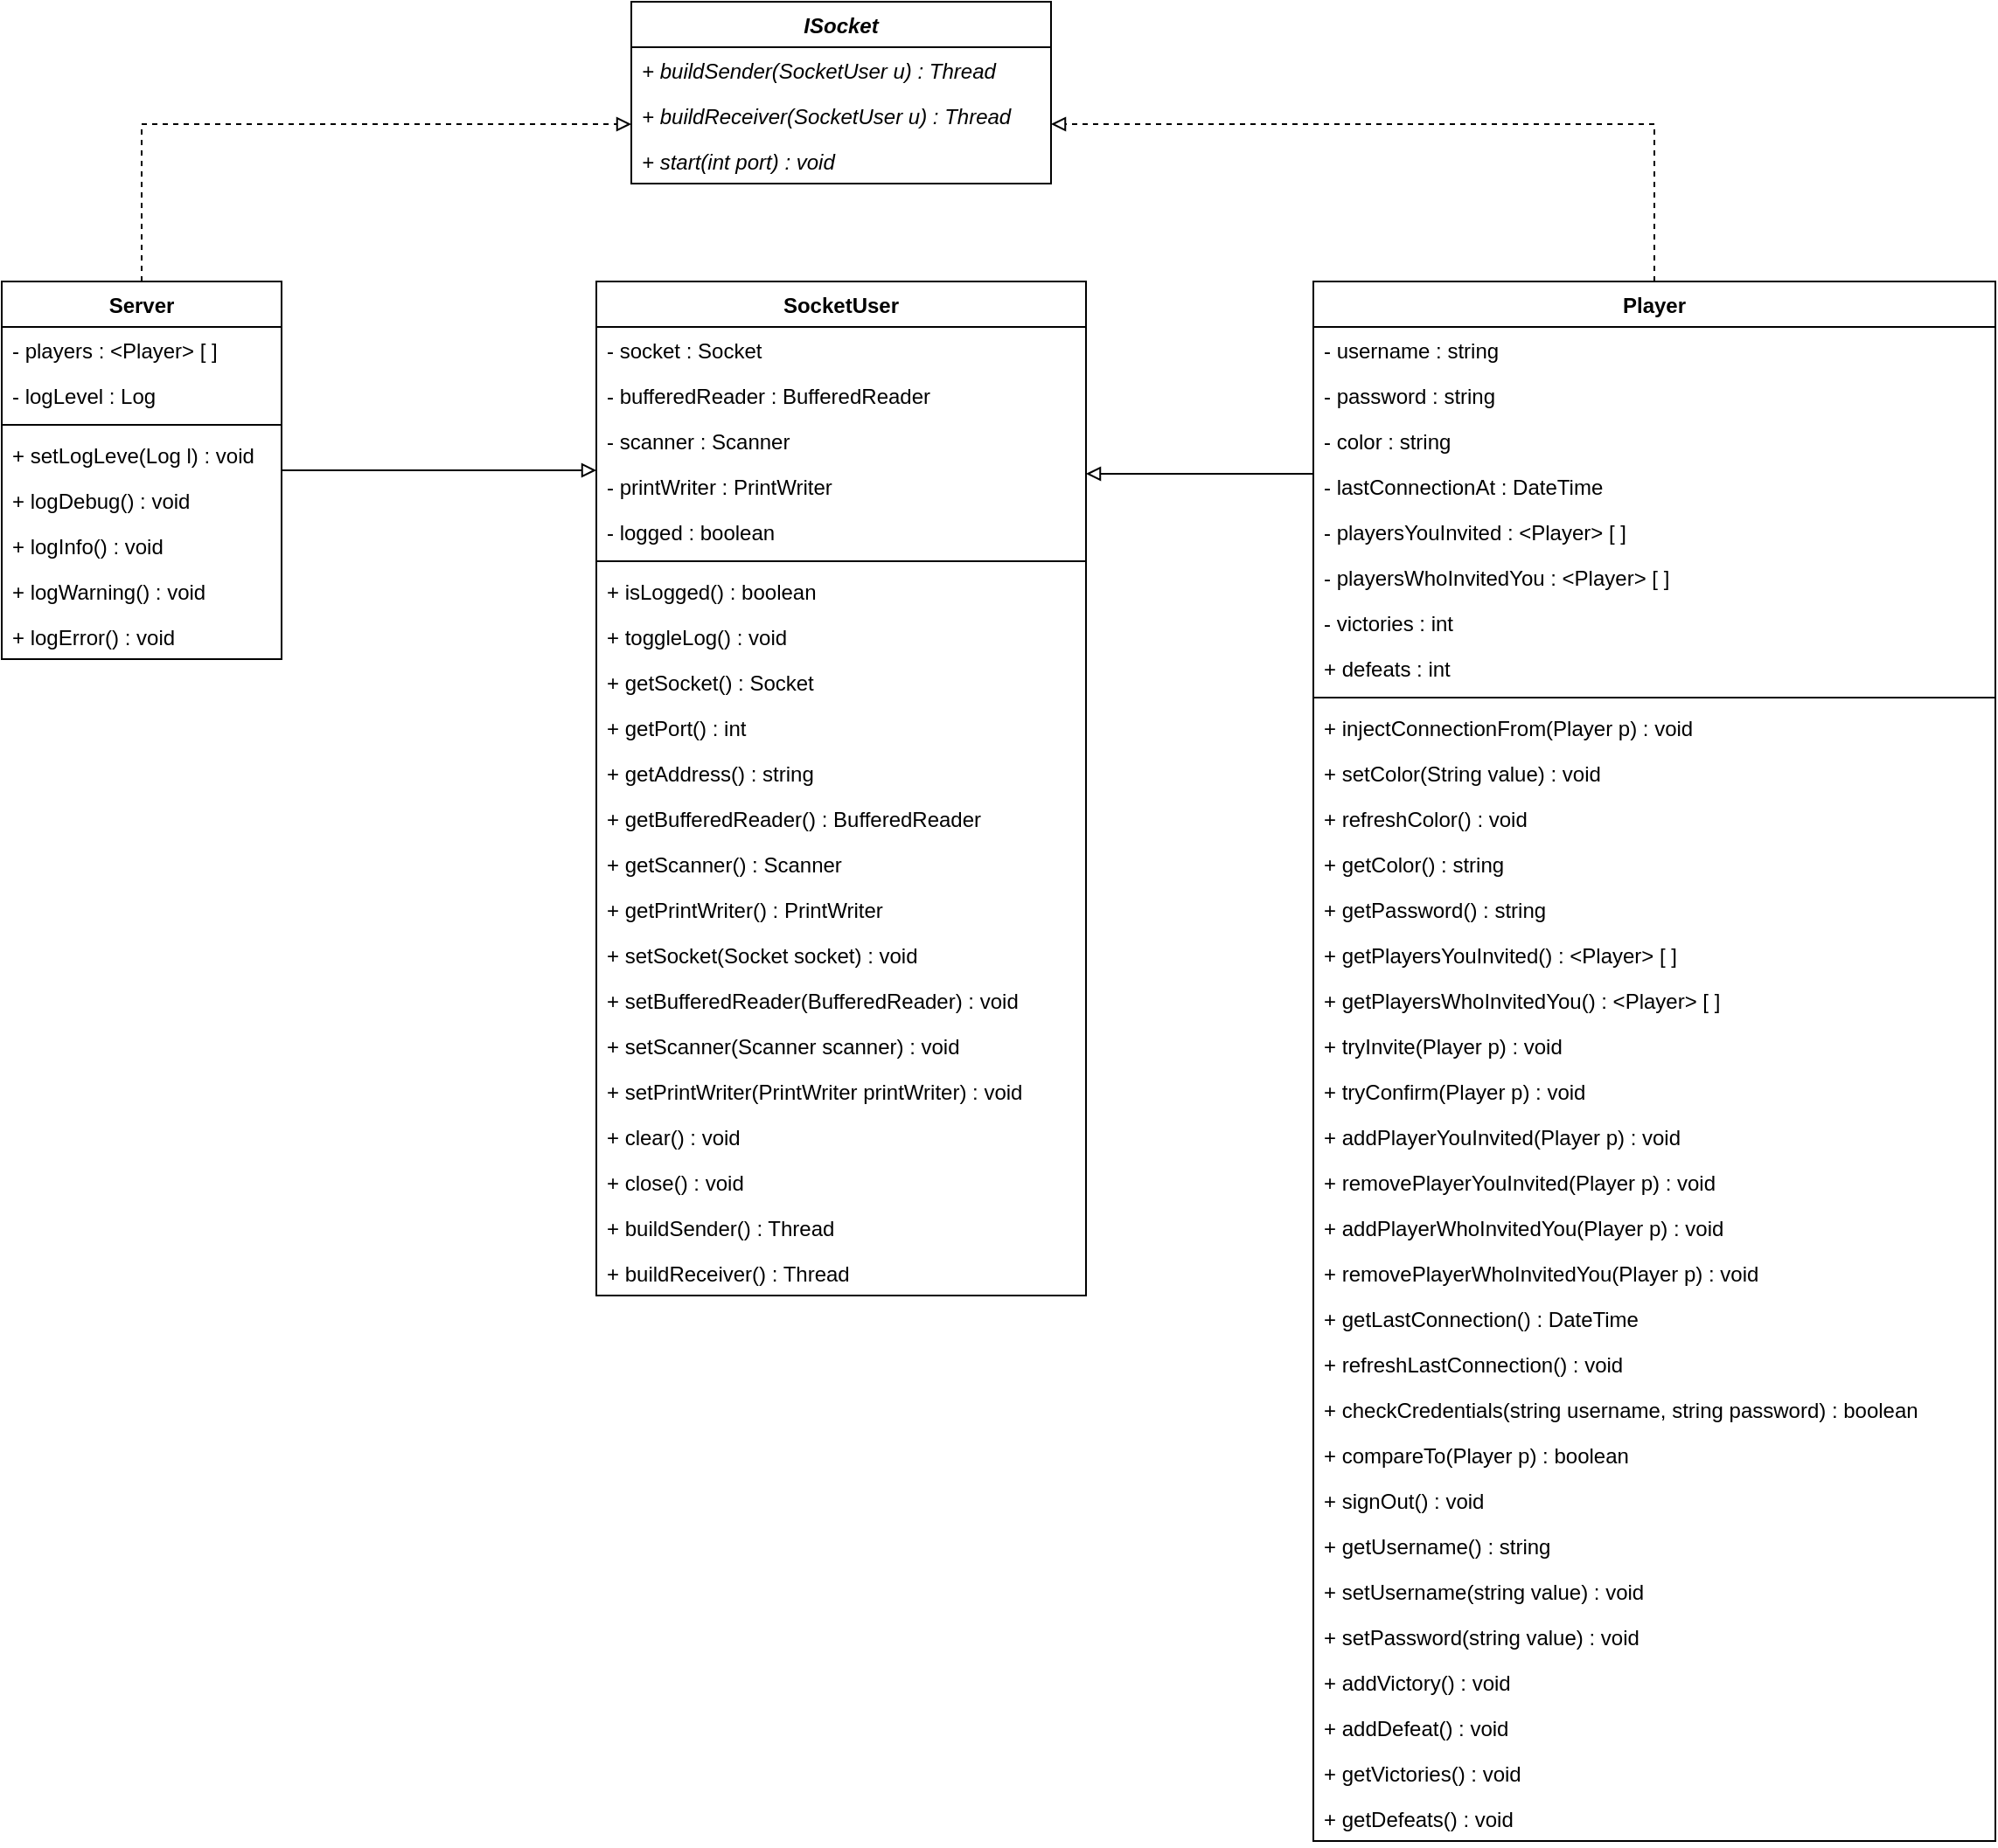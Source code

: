 <mxfile version="20.3.0" type="device"><diagram id="BFO-EwvNy-ULQei5Lm8x" name="Page-1"><mxGraphModel dx="1497" dy="902" grid="1" gridSize="10" guides="1" tooltips="1" connect="1" arrows="1" fold="1" page="1" pageScale="1" pageWidth="827" pageHeight="1169" math="0" shadow="0"><root><mxCell id="0"/><mxCell id="1" parent="0"/><mxCell id="BAEk61qTbd7mbpD0ZhBW-1" value="SocketUser" style="swimlane;fontStyle=1;align=center;verticalAlign=top;childLayout=stackLayout;horizontal=1;startSize=26;horizontalStack=0;resizeParent=1;resizeParentMax=0;resizeLast=0;collapsible=1;marginBottom=0;" vertex="1" parent="1"><mxGeometry x="410" y="190" width="280" height="580" as="geometry"/></mxCell><mxCell id="BAEk61qTbd7mbpD0ZhBW-2" value="- socket : Socket" style="text;strokeColor=none;fillColor=none;align=left;verticalAlign=top;spacingLeft=4;spacingRight=4;overflow=hidden;rotatable=0;points=[[0,0.5],[1,0.5]];portConstraint=eastwest;" vertex="1" parent="BAEk61qTbd7mbpD0ZhBW-1"><mxGeometry y="26" width="280" height="26" as="geometry"/></mxCell><mxCell id="BAEk61qTbd7mbpD0ZhBW-5" value="- bufferedReader : BufferedReader" style="text;strokeColor=none;fillColor=none;align=left;verticalAlign=top;spacingLeft=4;spacingRight=4;overflow=hidden;rotatable=0;points=[[0,0.5],[1,0.5]];portConstraint=eastwest;" vertex="1" parent="BAEk61qTbd7mbpD0ZhBW-1"><mxGeometry y="52" width="280" height="26" as="geometry"/></mxCell><mxCell id="BAEk61qTbd7mbpD0ZhBW-6" value="- scanner : Scanner" style="text;strokeColor=none;fillColor=none;align=left;verticalAlign=top;spacingLeft=4;spacingRight=4;overflow=hidden;rotatable=0;points=[[0,0.5],[1,0.5]];portConstraint=eastwest;" vertex="1" parent="BAEk61qTbd7mbpD0ZhBW-1"><mxGeometry y="78" width="280" height="26" as="geometry"/></mxCell><mxCell id="BAEk61qTbd7mbpD0ZhBW-7" value="- printWriter : PrintWriter" style="text;strokeColor=none;fillColor=none;align=left;verticalAlign=top;spacingLeft=4;spacingRight=4;overflow=hidden;rotatable=0;points=[[0,0.5],[1,0.5]];portConstraint=eastwest;" vertex="1" parent="BAEk61qTbd7mbpD0ZhBW-1"><mxGeometry y="104" width="280" height="26" as="geometry"/></mxCell><mxCell id="BAEk61qTbd7mbpD0ZhBW-8" value="- logged : boolean" style="text;strokeColor=none;fillColor=none;align=left;verticalAlign=top;spacingLeft=4;spacingRight=4;overflow=hidden;rotatable=0;points=[[0,0.5],[1,0.5]];portConstraint=eastwest;" vertex="1" parent="BAEk61qTbd7mbpD0ZhBW-1"><mxGeometry y="130" width="280" height="26" as="geometry"/></mxCell><mxCell id="BAEk61qTbd7mbpD0ZhBW-3" value="" style="line;strokeWidth=1;fillColor=none;align=left;verticalAlign=middle;spacingTop=-1;spacingLeft=3;spacingRight=3;rotatable=0;labelPosition=right;points=[];portConstraint=eastwest;strokeColor=inherit;" vertex="1" parent="BAEk61qTbd7mbpD0ZhBW-1"><mxGeometry y="156" width="280" height="8" as="geometry"/></mxCell><mxCell id="BAEk61qTbd7mbpD0ZhBW-4" value="+ isLogged() : boolean" style="text;strokeColor=none;fillColor=none;align=left;verticalAlign=top;spacingLeft=4;spacingRight=4;overflow=hidden;rotatable=0;points=[[0,0.5],[1,0.5]];portConstraint=eastwest;" vertex="1" parent="BAEk61qTbd7mbpD0ZhBW-1"><mxGeometry y="164" width="280" height="26" as="geometry"/></mxCell><mxCell id="BAEk61qTbd7mbpD0ZhBW-9" value="+ toggleLog() : void" style="text;strokeColor=none;fillColor=none;align=left;verticalAlign=top;spacingLeft=4;spacingRight=4;overflow=hidden;rotatable=0;points=[[0,0.5],[1,0.5]];portConstraint=eastwest;" vertex="1" parent="BAEk61qTbd7mbpD0ZhBW-1"><mxGeometry y="190" width="280" height="26" as="geometry"/></mxCell><mxCell id="BAEk61qTbd7mbpD0ZhBW-10" value="+ getSocket() : Socket" style="text;strokeColor=none;fillColor=none;align=left;verticalAlign=top;spacingLeft=4;spacingRight=4;overflow=hidden;rotatable=0;points=[[0,0.5],[1,0.5]];portConstraint=eastwest;" vertex="1" parent="BAEk61qTbd7mbpD0ZhBW-1"><mxGeometry y="216" width="280" height="26" as="geometry"/></mxCell><mxCell id="BAEk61qTbd7mbpD0ZhBW-11" value="+ getPort() : int" style="text;strokeColor=none;fillColor=none;align=left;verticalAlign=top;spacingLeft=4;spacingRight=4;overflow=hidden;rotatable=0;points=[[0,0.5],[1,0.5]];portConstraint=eastwest;" vertex="1" parent="BAEk61qTbd7mbpD0ZhBW-1"><mxGeometry y="242" width="280" height="26" as="geometry"/></mxCell><mxCell id="BAEk61qTbd7mbpD0ZhBW-12" value="+ getAddress() : string" style="text;strokeColor=none;fillColor=none;align=left;verticalAlign=top;spacingLeft=4;spacingRight=4;overflow=hidden;rotatable=0;points=[[0,0.5],[1,0.5]];portConstraint=eastwest;" vertex="1" parent="BAEk61qTbd7mbpD0ZhBW-1"><mxGeometry y="268" width="280" height="26" as="geometry"/></mxCell><mxCell id="BAEk61qTbd7mbpD0ZhBW-13" value="+ getBufferedReader() : BufferedReader" style="text;strokeColor=none;fillColor=none;align=left;verticalAlign=top;spacingLeft=4;spacingRight=4;overflow=hidden;rotatable=0;points=[[0,0.5],[1,0.5]];portConstraint=eastwest;" vertex="1" parent="BAEk61qTbd7mbpD0ZhBW-1"><mxGeometry y="294" width="280" height="26" as="geometry"/></mxCell><mxCell id="BAEk61qTbd7mbpD0ZhBW-14" value="+ getScanner() : Scanner" style="text;strokeColor=none;fillColor=none;align=left;verticalAlign=top;spacingLeft=4;spacingRight=4;overflow=hidden;rotatable=0;points=[[0,0.5],[1,0.5]];portConstraint=eastwest;" vertex="1" parent="BAEk61qTbd7mbpD0ZhBW-1"><mxGeometry y="320" width="280" height="26" as="geometry"/></mxCell><mxCell id="BAEk61qTbd7mbpD0ZhBW-15" value="+ getPrintWriter() : PrintWriter" style="text;strokeColor=none;fillColor=none;align=left;verticalAlign=top;spacingLeft=4;spacingRight=4;overflow=hidden;rotatable=0;points=[[0,0.5],[1,0.5]];portConstraint=eastwest;" vertex="1" parent="BAEk61qTbd7mbpD0ZhBW-1"><mxGeometry y="346" width="280" height="26" as="geometry"/></mxCell><mxCell id="BAEk61qTbd7mbpD0ZhBW-16" value="+ setSocket(Socket socket) : void" style="text;strokeColor=none;fillColor=none;align=left;verticalAlign=top;spacingLeft=4;spacingRight=4;overflow=hidden;rotatable=0;points=[[0,0.5],[1,0.5]];portConstraint=eastwest;" vertex="1" parent="BAEk61qTbd7mbpD0ZhBW-1"><mxGeometry y="372" width="280" height="26" as="geometry"/></mxCell><mxCell id="BAEk61qTbd7mbpD0ZhBW-17" value="+ setBufferedReader(BufferedReader) : void" style="text;strokeColor=none;fillColor=none;align=left;verticalAlign=top;spacingLeft=4;spacingRight=4;overflow=hidden;rotatable=0;points=[[0,0.5],[1,0.5]];portConstraint=eastwest;" vertex="1" parent="BAEk61qTbd7mbpD0ZhBW-1"><mxGeometry y="398" width="280" height="26" as="geometry"/></mxCell><mxCell id="BAEk61qTbd7mbpD0ZhBW-18" value="+ setScanner(Scanner scanner) : void" style="text;strokeColor=none;fillColor=none;align=left;verticalAlign=top;spacingLeft=4;spacingRight=4;overflow=hidden;rotatable=0;points=[[0,0.5],[1,0.5]];portConstraint=eastwest;" vertex="1" parent="BAEk61qTbd7mbpD0ZhBW-1"><mxGeometry y="424" width="280" height="26" as="geometry"/></mxCell><mxCell id="BAEk61qTbd7mbpD0ZhBW-19" value="+ setPrintWriter(PrintWriter printWriter) : void" style="text;strokeColor=none;fillColor=none;align=left;verticalAlign=top;spacingLeft=4;spacingRight=4;overflow=hidden;rotatable=0;points=[[0,0.5],[1,0.5]];portConstraint=eastwest;" vertex="1" parent="BAEk61qTbd7mbpD0ZhBW-1"><mxGeometry y="450" width="280" height="26" as="geometry"/></mxCell><mxCell id="BAEk61qTbd7mbpD0ZhBW-20" value="+ clear() : void" style="text;strokeColor=none;fillColor=none;align=left;verticalAlign=top;spacingLeft=4;spacingRight=4;overflow=hidden;rotatable=0;points=[[0,0.5],[1,0.5]];portConstraint=eastwest;" vertex="1" parent="BAEk61qTbd7mbpD0ZhBW-1"><mxGeometry y="476" width="280" height="26" as="geometry"/></mxCell><mxCell id="BAEk61qTbd7mbpD0ZhBW-21" value="+ close() : void" style="text;strokeColor=none;fillColor=none;align=left;verticalAlign=top;spacingLeft=4;spacingRight=4;overflow=hidden;rotatable=0;points=[[0,0.5],[1,0.5]];portConstraint=eastwest;" vertex="1" parent="BAEk61qTbd7mbpD0ZhBW-1"><mxGeometry y="502" width="280" height="26" as="geometry"/></mxCell><mxCell id="BAEk61qTbd7mbpD0ZhBW-56" value="+ buildSender() : Thread" style="text;strokeColor=none;fillColor=none;align=left;verticalAlign=top;spacingLeft=4;spacingRight=4;overflow=hidden;rotatable=0;points=[[0,0.5],[1,0.5]];portConstraint=eastwest;" vertex="1" parent="BAEk61qTbd7mbpD0ZhBW-1"><mxGeometry y="528" width="280" height="26" as="geometry"/></mxCell><mxCell id="BAEk61qTbd7mbpD0ZhBW-57" value="+ buildReceiver() : Thread" style="text;strokeColor=none;fillColor=none;align=left;verticalAlign=top;spacingLeft=4;spacingRight=4;overflow=hidden;rotatable=0;points=[[0,0.5],[1,0.5]];portConstraint=eastwest;" vertex="1" parent="BAEk61qTbd7mbpD0ZhBW-1"><mxGeometry y="554" width="280" height="26" as="geometry"/></mxCell><mxCell id="BAEk61qTbd7mbpD0ZhBW-64" style="edgeStyle=orthogonalEdgeStyle;rounded=0;orthogonalLoop=1;jettySize=auto;html=1;endArrow=block;endFill=0;" edge="1" parent="1" source="BAEk61qTbd7mbpD0ZhBW-26" target="BAEk61qTbd7mbpD0ZhBW-1"><mxGeometry relative="1" as="geometry"><Array as="points"><mxPoint x="750" y="300"/><mxPoint x="750" y="300"/></Array></mxGeometry></mxCell><mxCell id="BAEk61qTbd7mbpD0ZhBW-88" style="edgeStyle=orthogonalEdgeStyle;rounded=0;orthogonalLoop=1;jettySize=auto;html=1;dashed=1;endArrow=block;endFill=0;" edge="1" parent="1" source="BAEk61qTbd7mbpD0ZhBW-26" target="BAEk61qTbd7mbpD0ZhBW-81"><mxGeometry relative="1" as="geometry"><Array as="points"><mxPoint x="1015" y="100"/></Array></mxGeometry></mxCell><mxCell id="BAEk61qTbd7mbpD0ZhBW-26" value="Player" style="swimlane;fontStyle=1;align=center;verticalAlign=top;childLayout=stackLayout;horizontal=1;startSize=26;horizontalStack=0;resizeParent=1;resizeParentMax=0;resizeLast=0;collapsible=1;marginBottom=0;" vertex="1" parent="1"><mxGeometry x="820" y="190" width="390" height="892" as="geometry"/></mxCell><mxCell id="BAEk61qTbd7mbpD0ZhBW-27" value="- username : string" style="text;strokeColor=none;fillColor=none;align=left;verticalAlign=top;spacingLeft=4;spacingRight=4;overflow=hidden;rotatable=0;points=[[0,0.5],[1,0.5]];portConstraint=eastwest;" vertex="1" parent="BAEk61qTbd7mbpD0ZhBW-26"><mxGeometry y="26" width="390" height="26" as="geometry"/></mxCell><mxCell id="BAEk61qTbd7mbpD0ZhBW-30" value="- password : string" style="text;strokeColor=none;fillColor=none;align=left;verticalAlign=top;spacingLeft=4;spacingRight=4;overflow=hidden;rotatable=0;points=[[0,0.5],[1,0.5]];portConstraint=eastwest;" vertex="1" parent="BAEk61qTbd7mbpD0ZhBW-26"><mxGeometry y="52" width="390" height="26" as="geometry"/></mxCell><mxCell id="BAEk61qTbd7mbpD0ZhBW-31" value="- color : string" style="text;strokeColor=none;fillColor=none;align=left;verticalAlign=top;spacingLeft=4;spacingRight=4;overflow=hidden;rotatable=0;points=[[0,0.5],[1,0.5]];portConstraint=eastwest;" vertex="1" parent="BAEk61qTbd7mbpD0ZhBW-26"><mxGeometry y="78" width="390" height="26" as="geometry"/></mxCell><mxCell id="BAEk61qTbd7mbpD0ZhBW-32" value="- lastConnectionAt : DateTime" style="text;strokeColor=none;fillColor=none;align=left;verticalAlign=top;spacingLeft=4;spacingRight=4;overflow=hidden;rotatable=0;points=[[0,0.5],[1,0.5]];portConstraint=eastwest;" vertex="1" parent="BAEk61qTbd7mbpD0ZhBW-26"><mxGeometry y="104" width="390" height="26" as="geometry"/></mxCell><mxCell id="BAEk61qTbd7mbpD0ZhBW-33" value="- playersYouInvited : &lt;Player&gt; [ ]" style="text;strokeColor=none;fillColor=none;align=left;verticalAlign=top;spacingLeft=4;spacingRight=4;overflow=hidden;rotatable=0;points=[[0,0.5],[1,0.5]];portConstraint=eastwest;" vertex="1" parent="BAEk61qTbd7mbpD0ZhBW-26"><mxGeometry y="130" width="390" height="26" as="geometry"/></mxCell><mxCell id="BAEk61qTbd7mbpD0ZhBW-34" value="- playersWhoInvitedYou : &lt;Player&gt; [ ]" style="text;strokeColor=none;fillColor=none;align=left;verticalAlign=top;spacingLeft=4;spacingRight=4;overflow=hidden;rotatable=0;points=[[0,0.5],[1,0.5]];portConstraint=eastwest;" vertex="1" parent="BAEk61qTbd7mbpD0ZhBW-26"><mxGeometry y="156" width="390" height="26" as="geometry"/></mxCell><mxCell id="BAEk61qTbd7mbpD0ZhBW-58" value="- victories : int" style="text;strokeColor=none;fillColor=none;align=left;verticalAlign=top;spacingLeft=4;spacingRight=4;overflow=hidden;rotatable=0;points=[[0,0.5],[1,0.5]];portConstraint=eastwest;" vertex="1" parent="BAEk61qTbd7mbpD0ZhBW-26"><mxGeometry y="182" width="390" height="26" as="geometry"/></mxCell><mxCell id="BAEk61qTbd7mbpD0ZhBW-59" value="+ defeats : int" style="text;strokeColor=none;fillColor=none;align=left;verticalAlign=top;spacingLeft=4;spacingRight=4;overflow=hidden;rotatable=0;points=[[0,0.5],[1,0.5]];portConstraint=eastwest;" vertex="1" parent="BAEk61qTbd7mbpD0ZhBW-26"><mxGeometry y="208" width="390" height="26" as="geometry"/></mxCell><mxCell id="BAEk61qTbd7mbpD0ZhBW-28" value="" style="line;strokeWidth=1;fillColor=none;align=left;verticalAlign=middle;spacingTop=-1;spacingLeft=3;spacingRight=3;rotatable=0;labelPosition=right;points=[];portConstraint=eastwest;strokeColor=inherit;" vertex="1" parent="BAEk61qTbd7mbpD0ZhBW-26"><mxGeometry y="234" width="390" height="8" as="geometry"/></mxCell><mxCell id="BAEk61qTbd7mbpD0ZhBW-29" value="+ injectConnectionFrom(Player p) : void" style="text;strokeColor=none;fillColor=none;align=left;verticalAlign=top;spacingLeft=4;spacingRight=4;overflow=hidden;rotatable=0;points=[[0,0.5],[1,0.5]];portConstraint=eastwest;" vertex="1" parent="BAEk61qTbd7mbpD0ZhBW-26"><mxGeometry y="242" width="390" height="26" as="geometry"/></mxCell><mxCell id="BAEk61qTbd7mbpD0ZhBW-35" value="+ setColor(String value) : void" style="text;strokeColor=none;fillColor=none;align=left;verticalAlign=top;spacingLeft=4;spacingRight=4;overflow=hidden;rotatable=0;points=[[0,0.5],[1,0.5]];portConstraint=eastwest;" vertex="1" parent="BAEk61qTbd7mbpD0ZhBW-26"><mxGeometry y="268" width="390" height="26" as="geometry"/></mxCell><mxCell id="BAEk61qTbd7mbpD0ZhBW-46" value="+ refreshColor() : void" style="text;strokeColor=none;fillColor=none;align=left;verticalAlign=top;spacingLeft=4;spacingRight=4;overflow=hidden;rotatable=0;points=[[0,0.5],[1,0.5]];portConstraint=eastwest;" vertex="1" parent="BAEk61qTbd7mbpD0ZhBW-26"><mxGeometry y="294" width="390" height="26" as="geometry"/></mxCell><mxCell id="BAEk61qTbd7mbpD0ZhBW-36" value="+ getColor() : string" style="text;strokeColor=none;fillColor=none;align=left;verticalAlign=top;spacingLeft=4;spacingRight=4;overflow=hidden;rotatable=0;points=[[0,0.5],[1,0.5]];portConstraint=eastwest;" vertex="1" parent="BAEk61qTbd7mbpD0ZhBW-26"><mxGeometry y="320" width="390" height="26" as="geometry"/></mxCell><mxCell id="BAEk61qTbd7mbpD0ZhBW-37" value="+ getPassword() : string" style="text;strokeColor=none;fillColor=none;align=left;verticalAlign=top;spacingLeft=4;spacingRight=4;overflow=hidden;rotatable=0;points=[[0,0.5],[1,0.5]];portConstraint=eastwest;" vertex="1" parent="BAEk61qTbd7mbpD0ZhBW-26"><mxGeometry y="346" width="390" height="26" as="geometry"/></mxCell><mxCell id="BAEk61qTbd7mbpD0ZhBW-38" value="+ getPlayersYouInvited() : &lt;Player&gt; [ ]" style="text;strokeColor=none;fillColor=none;align=left;verticalAlign=top;spacingLeft=4;spacingRight=4;overflow=hidden;rotatable=0;points=[[0,0.5],[1,0.5]];portConstraint=eastwest;" vertex="1" parent="BAEk61qTbd7mbpD0ZhBW-26"><mxGeometry y="372" width="390" height="26" as="geometry"/></mxCell><mxCell id="BAEk61qTbd7mbpD0ZhBW-39" value="+ getPlayersWhoInvitedYou() : &lt;Player&gt; [ ]" style="text;strokeColor=none;fillColor=none;align=left;verticalAlign=top;spacingLeft=4;spacingRight=4;overflow=hidden;rotatable=0;points=[[0,0.5],[1,0.5]];portConstraint=eastwest;" vertex="1" parent="BAEk61qTbd7mbpD0ZhBW-26"><mxGeometry y="398" width="390" height="26" as="geometry"/></mxCell><mxCell id="BAEk61qTbd7mbpD0ZhBW-40" value="+ tryInvite(Player p) : void" style="text;strokeColor=none;fillColor=none;align=left;verticalAlign=top;spacingLeft=4;spacingRight=4;overflow=hidden;rotatable=0;points=[[0,0.5],[1,0.5]];portConstraint=eastwest;" vertex="1" parent="BAEk61qTbd7mbpD0ZhBW-26"><mxGeometry y="424" width="390" height="26" as="geometry"/></mxCell><mxCell id="BAEk61qTbd7mbpD0ZhBW-41" value="+ tryConfirm(Player p) : void" style="text;strokeColor=none;fillColor=none;align=left;verticalAlign=top;spacingLeft=4;spacingRight=4;overflow=hidden;rotatable=0;points=[[0,0.5],[1,0.5]];portConstraint=eastwest;" vertex="1" parent="BAEk61qTbd7mbpD0ZhBW-26"><mxGeometry y="450" width="390" height="26" as="geometry"/></mxCell><mxCell id="BAEk61qTbd7mbpD0ZhBW-42" value="+ addPlayerYouInvited(Player p) : void" style="text;strokeColor=none;fillColor=none;align=left;verticalAlign=top;spacingLeft=4;spacingRight=4;overflow=hidden;rotatable=0;points=[[0,0.5],[1,0.5]];portConstraint=eastwest;" vertex="1" parent="BAEk61qTbd7mbpD0ZhBW-26"><mxGeometry y="476" width="390" height="26" as="geometry"/></mxCell><mxCell id="BAEk61qTbd7mbpD0ZhBW-43" value="+ removePlayerYouInvited(Player p) : void" style="text;strokeColor=none;fillColor=none;align=left;verticalAlign=top;spacingLeft=4;spacingRight=4;overflow=hidden;rotatable=0;points=[[0,0.5],[1,0.5]];portConstraint=eastwest;" vertex="1" parent="BAEk61qTbd7mbpD0ZhBW-26"><mxGeometry y="502" width="390" height="26" as="geometry"/></mxCell><mxCell id="BAEk61qTbd7mbpD0ZhBW-44" value="+ addPlayerWhoInvitedYou(Player p) : void" style="text;strokeColor=none;fillColor=none;align=left;verticalAlign=top;spacingLeft=4;spacingRight=4;overflow=hidden;rotatable=0;points=[[0,0.5],[1,0.5]];portConstraint=eastwest;" vertex="1" parent="BAEk61qTbd7mbpD0ZhBW-26"><mxGeometry y="528" width="390" height="26" as="geometry"/></mxCell><mxCell id="BAEk61qTbd7mbpD0ZhBW-45" value="+ removePlayerWhoInvitedYou(Player p) : void" style="text;strokeColor=none;fillColor=none;align=left;verticalAlign=top;spacingLeft=4;spacingRight=4;overflow=hidden;rotatable=0;points=[[0,0.5],[1,0.5]];portConstraint=eastwest;" vertex="1" parent="BAEk61qTbd7mbpD0ZhBW-26"><mxGeometry y="554" width="390" height="26" as="geometry"/></mxCell><mxCell id="BAEk61qTbd7mbpD0ZhBW-47" value="+ getLastConnection() : DateTime" style="text;strokeColor=none;fillColor=none;align=left;verticalAlign=top;spacingLeft=4;spacingRight=4;overflow=hidden;rotatable=0;points=[[0,0.5],[1,0.5]];portConstraint=eastwest;" vertex="1" parent="BAEk61qTbd7mbpD0ZhBW-26"><mxGeometry y="580" width="390" height="26" as="geometry"/></mxCell><mxCell id="BAEk61qTbd7mbpD0ZhBW-48" value="+ refreshLastConnection() : void" style="text;strokeColor=none;fillColor=none;align=left;verticalAlign=top;spacingLeft=4;spacingRight=4;overflow=hidden;rotatable=0;points=[[0,0.5],[1,0.5]];portConstraint=eastwest;" vertex="1" parent="BAEk61qTbd7mbpD0ZhBW-26"><mxGeometry y="606" width="390" height="26" as="geometry"/></mxCell><mxCell id="BAEk61qTbd7mbpD0ZhBW-49" value="+ checkCredentials(string username, string password) : boolean" style="text;strokeColor=none;fillColor=none;align=left;verticalAlign=top;spacingLeft=4;spacingRight=4;overflow=hidden;rotatable=0;points=[[0,0.5],[1,0.5]];portConstraint=eastwest;" vertex="1" parent="BAEk61qTbd7mbpD0ZhBW-26"><mxGeometry y="632" width="390" height="26" as="geometry"/></mxCell><mxCell id="BAEk61qTbd7mbpD0ZhBW-50" value="+ compareTo(Player p) : boolean" style="text;strokeColor=none;fillColor=none;align=left;verticalAlign=top;spacingLeft=4;spacingRight=4;overflow=hidden;rotatable=0;points=[[0,0.5],[1,0.5]];portConstraint=eastwest;" vertex="1" parent="BAEk61qTbd7mbpD0ZhBW-26"><mxGeometry y="658" width="390" height="26" as="geometry"/></mxCell><mxCell id="BAEk61qTbd7mbpD0ZhBW-51" value="+ signOut() : void" style="text;strokeColor=none;fillColor=none;align=left;verticalAlign=top;spacingLeft=4;spacingRight=4;overflow=hidden;rotatable=0;points=[[0,0.5],[1,0.5]];portConstraint=eastwest;" vertex="1" parent="BAEk61qTbd7mbpD0ZhBW-26"><mxGeometry y="684" width="390" height="26" as="geometry"/></mxCell><mxCell id="BAEk61qTbd7mbpD0ZhBW-52" value="+ getUsername() : string" style="text;strokeColor=none;fillColor=none;align=left;verticalAlign=top;spacingLeft=4;spacingRight=4;overflow=hidden;rotatable=0;points=[[0,0.5],[1,0.5]];portConstraint=eastwest;" vertex="1" parent="BAEk61qTbd7mbpD0ZhBW-26"><mxGeometry y="710" width="390" height="26" as="geometry"/></mxCell><mxCell id="BAEk61qTbd7mbpD0ZhBW-53" value="+ setUsername(string value) : void" style="text;strokeColor=none;fillColor=none;align=left;verticalAlign=top;spacingLeft=4;spacingRight=4;overflow=hidden;rotatable=0;points=[[0,0.5],[1,0.5]];portConstraint=eastwest;" vertex="1" parent="BAEk61qTbd7mbpD0ZhBW-26"><mxGeometry y="736" width="390" height="26" as="geometry"/></mxCell><mxCell id="BAEk61qTbd7mbpD0ZhBW-54" value="+ setPassword(string value) : void" style="text;strokeColor=none;fillColor=none;align=left;verticalAlign=top;spacingLeft=4;spacingRight=4;overflow=hidden;rotatable=0;points=[[0,0.5],[1,0.5]];portConstraint=eastwest;" vertex="1" parent="BAEk61qTbd7mbpD0ZhBW-26"><mxGeometry y="762" width="390" height="26" as="geometry"/></mxCell><mxCell id="BAEk61qTbd7mbpD0ZhBW-60" value="+ addVictory() : void" style="text;strokeColor=none;fillColor=none;align=left;verticalAlign=top;spacingLeft=4;spacingRight=4;overflow=hidden;rotatable=0;points=[[0,0.5],[1,0.5]];portConstraint=eastwest;" vertex="1" parent="BAEk61qTbd7mbpD0ZhBW-26"><mxGeometry y="788" width="390" height="26" as="geometry"/></mxCell><mxCell id="BAEk61qTbd7mbpD0ZhBW-61" value="+ addDefeat() : void" style="text;strokeColor=none;fillColor=none;align=left;verticalAlign=top;spacingLeft=4;spacingRight=4;overflow=hidden;rotatable=0;points=[[0,0.5],[1,0.5]];portConstraint=eastwest;" vertex="1" parent="BAEk61qTbd7mbpD0ZhBW-26"><mxGeometry y="814" width="390" height="26" as="geometry"/></mxCell><mxCell id="BAEk61qTbd7mbpD0ZhBW-62" value="+ getVictories() : void" style="text;strokeColor=none;fillColor=none;align=left;verticalAlign=top;spacingLeft=4;spacingRight=4;overflow=hidden;rotatable=0;points=[[0,0.5],[1,0.5]];portConstraint=eastwest;" vertex="1" parent="BAEk61qTbd7mbpD0ZhBW-26"><mxGeometry y="840" width="390" height="26" as="geometry"/></mxCell><mxCell id="BAEk61qTbd7mbpD0ZhBW-63" value="+ getDefeats() : void" style="text;strokeColor=none;fillColor=none;align=left;verticalAlign=top;spacingLeft=4;spacingRight=4;overflow=hidden;rotatable=0;points=[[0,0.5],[1,0.5]];portConstraint=eastwest;" vertex="1" parent="BAEk61qTbd7mbpD0ZhBW-26"><mxGeometry y="866" width="390" height="26" as="geometry"/></mxCell><mxCell id="BAEk61qTbd7mbpD0ZhBW-79" style="edgeStyle=orthogonalEdgeStyle;rounded=0;orthogonalLoop=1;jettySize=auto;html=1;endArrow=block;endFill=0;" edge="1" parent="1" source="BAEk61qTbd7mbpD0ZhBW-69" target="BAEk61qTbd7mbpD0ZhBW-1"><mxGeometry relative="1" as="geometry"><Array as="points"><mxPoint x="370" y="298"/><mxPoint x="370" y="298"/></Array></mxGeometry></mxCell><mxCell id="BAEk61qTbd7mbpD0ZhBW-87" style="edgeStyle=orthogonalEdgeStyle;rounded=0;orthogonalLoop=1;jettySize=auto;html=1;endArrow=block;endFill=0;dashed=1;" edge="1" parent="1" source="BAEk61qTbd7mbpD0ZhBW-69" target="BAEk61qTbd7mbpD0ZhBW-81"><mxGeometry relative="1" as="geometry"><Array as="points"><mxPoint x="150" y="100"/></Array></mxGeometry></mxCell><mxCell id="BAEk61qTbd7mbpD0ZhBW-69" value="Server" style="swimlane;fontStyle=1;align=center;verticalAlign=top;childLayout=stackLayout;horizontal=1;startSize=26;horizontalStack=0;resizeParent=1;resizeParentMax=0;resizeLast=0;collapsible=1;marginBottom=0;" vertex="1" parent="1"><mxGeometry x="70" y="190" width="160" height="216" as="geometry"/></mxCell><mxCell id="BAEk61qTbd7mbpD0ZhBW-70" value="- players : &lt;Player&gt; [ ]" style="text;strokeColor=none;fillColor=none;align=left;verticalAlign=top;spacingLeft=4;spacingRight=4;overflow=hidden;rotatable=0;points=[[0,0.5],[1,0.5]];portConstraint=eastwest;" vertex="1" parent="BAEk61qTbd7mbpD0ZhBW-69"><mxGeometry y="26" width="160" height="26" as="geometry"/></mxCell><mxCell id="BAEk61qTbd7mbpD0ZhBW-73" value="- logLevel : Log" style="text;strokeColor=none;fillColor=none;align=left;verticalAlign=top;spacingLeft=4;spacingRight=4;overflow=hidden;rotatable=0;points=[[0,0.5],[1,0.5]];portConstraint=eastwest;" vertex="1" parent="BAEk61qTbd7mbpD0ZhBW-69"><mxGeometry y="52" width="160" height="26" as="geometry"/></mxCell><mxCell id="BAEk61qTbd7mbpD0ZhBW-71" value="" style="line;strokeWidth=1;fillColor=none;align=left;verticalAlign=middle;spacingTop=-1;spacingLeft=3;spacingRight=3;rotatable=0;labelPosition=right;points=[];portConstraint=eastwest;strokeColor=inherit;" vertex="1" parent="BAEk61qTbd7mbpD0ZhBW-69"><mxGeometry y="78" width="160" height="8" as="geometry"/></mxCell><mxCell id="BAEk61qTbd7mbpD0ZhBW-72" value="+ setLogLeve(Log l) : void" style="text;strokeColor=none;fillColor=none;align=left;verticalAlign=top;spacingLeft=4;spacingRight=4;overflow=hidden;rotatable=0;points=[[0,0.5],[1,0.5]];portConstraint=eastwest;" vertex="1" parent="BAEk61qTbd7mbpD0ZhBW-69"><mxGeometry y="86" width="160" height="26" as="geometry"/></mxCell><mxCell id="BAEk61qTbd7mbpD0ZhBW-74" value="+ logDebug() : void" style="text;strokeColor=none;fillColor=none;align=left;verticalAlign=top;spacingLeft=4;spacingRight=4;overflow=hidden;rotatable=0;points=[[0,0.5],[1,0.5]];portConstraint=eastwest;" vertex="1" parent="BAEk61qTbd7mbpD0ZhBW-69"><mxGeometry y="112" width="160" height="26" as="geometry"/></mxCell><mxCell id="BAEk61qTbd7mbpD0ZhBW-75" value="+ logInfo() : void" style="text;strokeColor=none;fillColor=none;align=left;verticalAlign=top;spacingLeft=4;spacingRight=4;overflow=hidden;rotatable=0;points=[[0,0.5],[1,0.5]];portConstraint=eastwest;" vertex="1" parent="BAEk61qTbd7mbpD0ZhBW-69"><mxGeometry y="138" width="160" height="26" as="geometry"/></mxCell><mxCell id="BAEk61qTbd7mbpD0ZhBW-76" value="+ logWarning() : void" style="text;strokeColor=none;fillColor=none;align=left;verticalAlign=top;spacingLeft=4;spacingRight=4;overflow=hidden;rotatable=0;points=[[0,0.5],[1,0.5]];portConstraint=eastwest;" vertex="1" parent="BAEk61qTbd7mbpD0ZhBW-69"><mxGeometry y="164" width="160" height="26" as="geometry"/></mxCell><mxCell id="BAEk61qTbd7mbpD0ZhBW-77" value="+ logError() : void" style="text;strokeColor=none;fillColor=none;align=left;verticalAlign=top;spacingLeft=4;spacingRight=4;overflow=hidden;rotatable=0;points=[[0,0.5],[1,0.5]];portConstraint=eastwest;" vertex="1" parent="BAEk61qTbd7mbpD0ZhBW-69"><mxGeometry y="190" width="160" height="26" as="geometry"/></mxCell><mxCell id="BAEk61qTbd7mbpD0ZhBW-81" value="ISocket" style="swimlane;fontStyle=3;align=center;verticalAlign=top;childLayout=stackLayout;horizontal=1;startSize=26;horizontalStack=0;resizeParent=1;resizeParentMax=0;resizeLast=0;collapsible=1;marginBottom=0;" vertex="1" parent="1"><mxGeometry x="430" y="30" width="240" height="104" as="geometry"/></mxCell><mxCell id="BAEk61qTbd7mbpD0ZhBW-84" value="+ buildSender(SocketUser u) : Thread" style="text;strokeColor=none;fillColor=none;align=left;verticalAlign=top;spacingLeft=4;spacingRight=4;overflow=hidden;rotatable=0;points=[[0,0.5],[1,0.5]];portConstraint=eastwest;fontStyle=2" vertex="1" parent="BAEk61qTbd7mbpD0ZhBW-81"><mxGeometry y="26" width="240" height="26" as="geometry"/></mxCell><mxCell id="BAEk61qTbd7mbpD0ZhBW-85" value="+ buildReceiver(SocketUser u) : Thread" style="text;strokeColor=none;fillColor=none;align=left;verticalAlign=top;spacingLeft=4;spacingRight=4;overflow=hidden;rotatable=0;points=[[0,0.5],[1,0.5]];portConstraint=eastwest;fontStyle=2" vertex="1" parent="BAEk61qTbd7mbpD0ZhBW-81"><mxGeometry y="52" width="240" height="26" as="geometry"/></mxCell><mxCell id="BAEk61qTbd7mbpD0ZhBW-86" value="+ start(int port) : void" style="text;strokeColor=none;fillColor=none;align=left;verticalAlign=top;spacingLeft=4;spacingRight=4;overflow=hidden;rotatable=0;points=[[0,0.5],[1,0.5]];portConstraint=eastwest;fontStyle=2" vertex="1" parent="BAEk61qTbd7mbpD0ZhBW-81"><mxGeometry y="78" width="240" height="26" as="geometry"/></mxCell></root></mxGraphModel></diagram></mxfile>